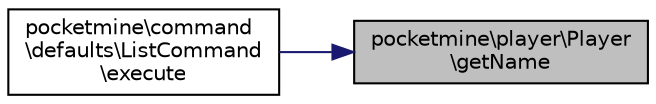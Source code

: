 digraph "pocketmine\player\Player\getName"
{
 // INTERACTIVE_SVG=YES
 // LATEX_PDF_SIZE
  edge [fontname="Helvetica",fontsize="10",labelfontname="Helvetica",labelfontsize="10"];
  node [fontname="Helvetica",fontsize="10",shape=record];
  rankdir="RL";
  Node1 [label="pocketmine\\player\\Player\l\\getName",height=0.2,width=0.4,color="black", fillcolor="grey75", style="filled", fontcolor="black",tooltip=" "];
  Node1 -> Node2 [dir="back",color="midnightblue",fontsize="10",style="solid",fontname="Helvetica"];
  Node2 [label="pocketmine\\command\l\\defaults\\ListCommand\l\\execute",height=0.2,width=0.4,color="black", fillcolor="white", style="filled",URL="$d3/d0a/classpocketmine_1_1command_1_1defaults_1_1_list_command.html#ae08d3e2a21ca612e4be1d21d86371cad",tooltip=" "];
}
